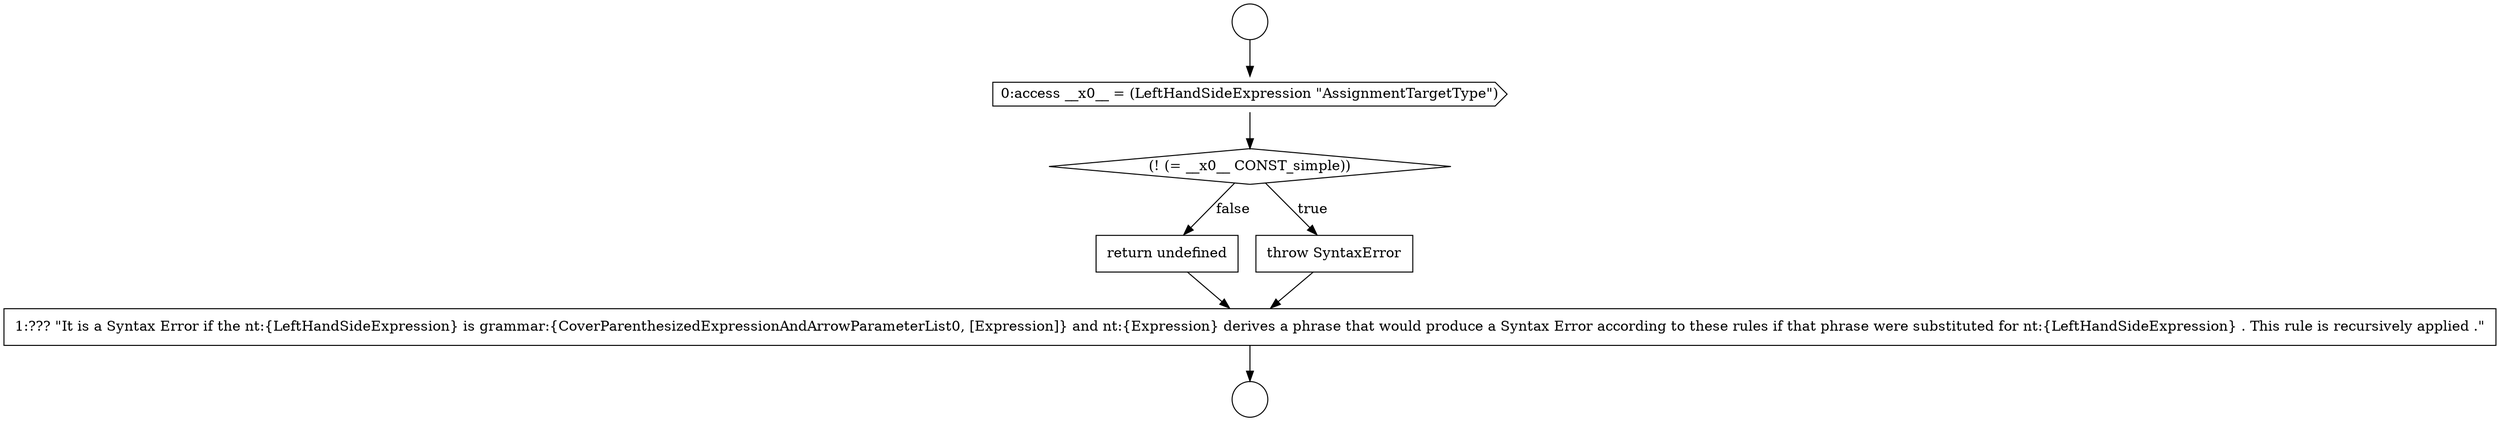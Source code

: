 digraph {
  node18550 [shape=none, margin=0, label=<<font color="black">
    <table border="0" cellborder="1" cellspacing="0" cellpadding="10">
      <tr><td align="left">return undefined</td></tr>
    </table>
  </font>> color="black" fillcolor="white" style=filled]
  node18545 [shape=circle label=" " color="black" fillcolor="white" style=filled]
  node18548 [shape=diamond, label=<<font color="black">(! (= __x0__ CONST_simple))</font>> color="black" fillcolor="white" style=filled]
  node18551 [shape=none, margin=0, label=<<font color="black">
    <table border="0" cellborder="1" cellspacing="0" cellpadding="10">
      <tr><td align="left">1:??? &quot;It is a Syntax Error if the nt:{LeftHandSideExpression} is grammar:{CoverParenthesizedExpressionAndArrowParameterList0, [Expression]} and nt:{Expression} derives a phrase that would produce a Syntax Error according to these rules if that phrase were substituted for nt:{LeftHandSideExpression} . This rule is recursively applied .&quot;</td></tr>
    </table>
  </font>> color="black" fillcolor="white" style=filled]
  node18547 [shape=cds, label=<<font color="black">0:access __x0__ = (LeftHandSideExpression &quot;AssignmentTargetType&quot;)</font>> color="black" fillcolor="white" style=filled]
  node18549 [shape=none, margin=0, label=<<font color="black">
    <table border="0" cellborder="1" cellspacing="0" cellpadding="10">
      <tr><td align="left">throw SyntaxError</td></tr>
    </table>
  </font>> color="black" fillcolor="white" style=filled]
  node18546 [shape=circle label=" " color="black" fillcolor="white" style=filled]
  node18545 -> node18547 [ color="black"]
  node18549 -> node18551 [ color="black"]
  node18550 -> node18551 [ color="black"]
  node18547 -> node18548 [ color="black"]
  node18551 -> node18546 [ color="black"]
  node18548 -> node18549 [label=<<font color="black">true</font>> color="black"]
  node18548 -> node18550 [label=<<font color="black">false</font>> color="black"]
}
